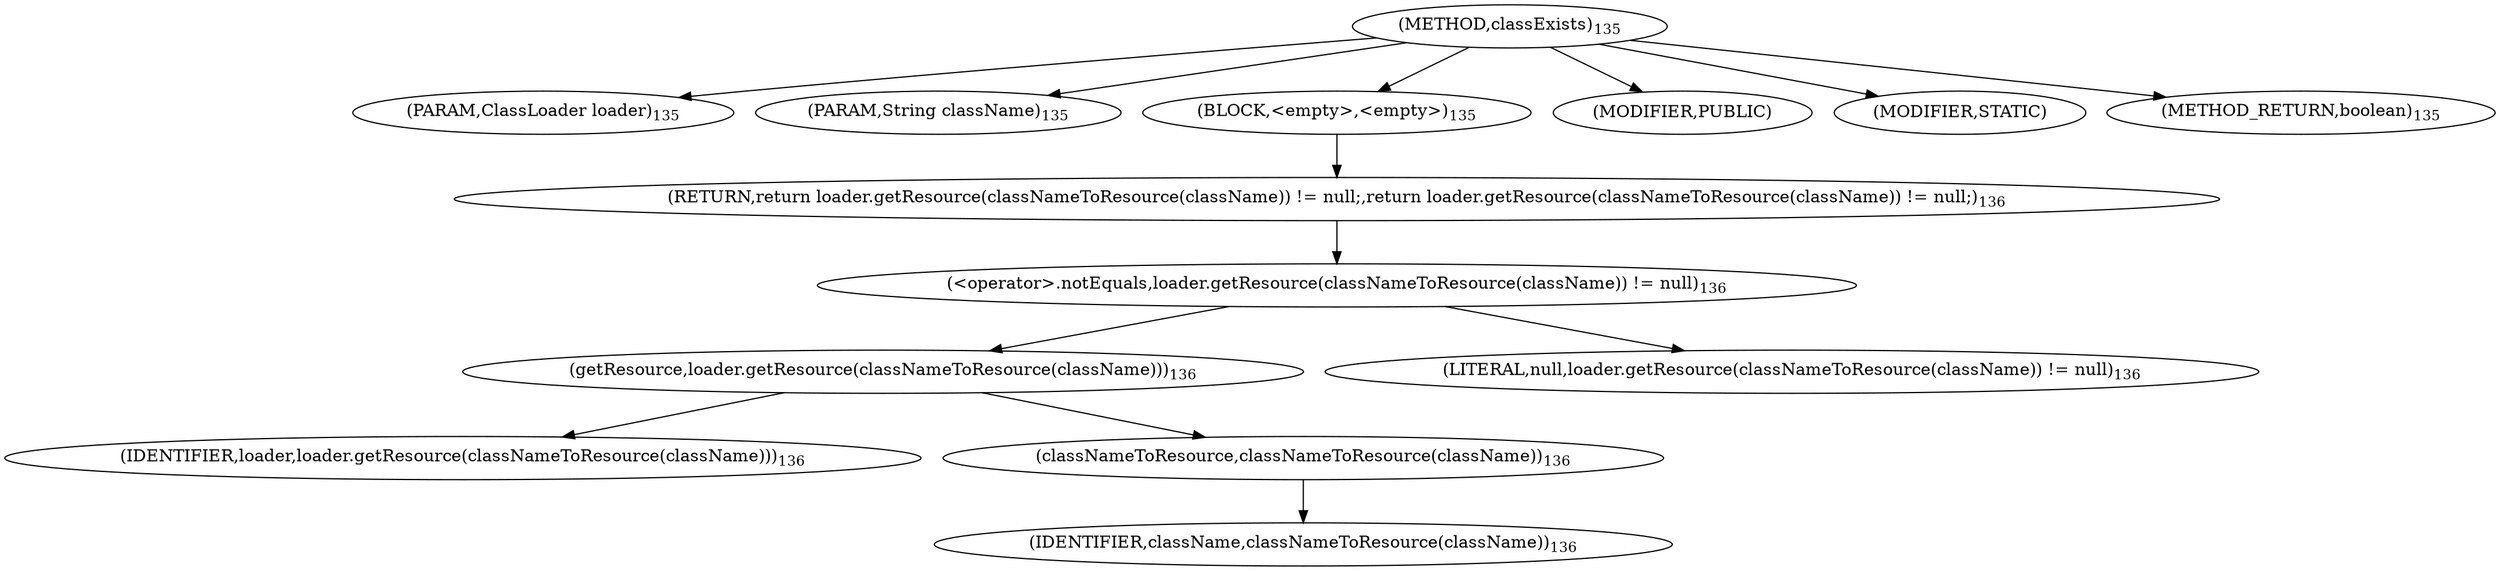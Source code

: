 digraph "classExists" {  
"130" [label = <(METHOD,classExists)<SUB>135</SUB>> ]
"131" [label = <(PARAM,ClassLoader loader)<SUB>135</SUB>> ]
"132" [label = <(PARAM,String className)<SUB>135</SUB>> ]
"133" [label = <(BLOCK,&lt;empty&gt;,&lt;empty&gt;)<SUB>135</SUB>> ]
"134" [label = <(RETURN,return loader.getResource(classNameToResource(className)) != null;,return loader.getResource(classNameToResource(className)) != null;)<SUB>136</SUB>> ]
"135" [label = <(&lt;operator&gt;.notEquals,loader.getResource(classNameToResource(className)) != null)<SUB>136</SUB>> ]
"136" [label = <(getResource,loader.getResource(classNameToResource(className)))<SUB>136</SUB>> ]
"137" [label = <(IDENTIFIER,loader,loader.getResource(classNameToResource(className)))<SUB>136</SUB>> ]
"138" [label = <(classNameToResource,classNameToResource(className))<SUB>136</SUB>> ]
"139" [label = <(IDENTIFIER,className,classNameToResource(className))<SUB>136</SUB>> ]
"140" [label = <(LITERAL,null,loader.getResource(classNameToResource(className)) != null)<SUB>136</SUB>> ]
"141" [label = <(MODIFIER,PUBLIC)> ]
"142" [label = <(MODIFIER,STATIC)> ]
"143" [label = <(METHOD_RETURN,boolean)<SUB>135</SUB>> ]
  "130" -> "131" 
  "130" -> "132" 
  "130" -> "133" 
  "130" -> "141" 
  "130" -> "142" 
  "130" -> "143" 
  "133" -> "134" 
  "134" -> "135" 
  "135" -> "136" 
  "135" -> "140" 
  "136" -> "137" 
  "136" -> "138" 
  "138" -> "139" 
}
